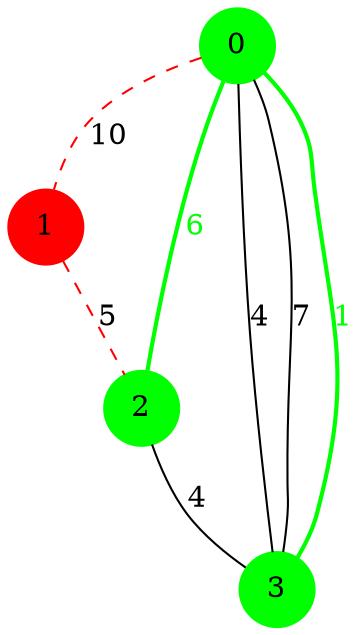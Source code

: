 graph G {
0 [status=on, style=filled, color=green, Country="United States", pos="50,50!", Longitude=50, label=0, shape=circle, Internal=1, Latitude=50, type=green, id=0];
1 [status=destroyed, style=filled, color=red, Country="United States", pos="50,100!", Longitude=50, label=1, shape=circle, Internal=1, Latitude=100, type=normal, id=1];
2 [status=on, style=filled, color=green, Country="United States", pos="100,100!", Longitude=100, label=2, shape=circle, Internal=1, Latitude=100, type=green, id=2];
3 [status=on, style=filled, color=green, Country="United States", pos="100,50!", Longitude=100, label=3, shape=circle, Internal=1, Latitude=50, type=green, id=3];
0 -- 1  [status=destroyed, style=dashed, capacity=10, color=red, LinkNote=c, labelfont=red, label=10, LinkLabel="NY-CH", key=0, type=normal];
0 -- 2  [style=bold, color=green, label=6, key=0, demand=6, fontcolor=green, type=green];
0 -- 3  [status=on, LinkLabel="SE-NY", capacity=4, key=0, color=black, type=normal, LinkNote=c, label=4];
0 -- 3  [status=on, LinkLabel="NY-SE", capacity=7, key=1, color=black, type=normal, LinkNote=c, label=7];
0 -- 3  [style=bold, color=green, label=1, key=2, demand=1, fontcolor=green, type=green];
1 -- 2  [status=destroyed, style=dashed, capacity=5, color=red, LinkNote=c, labelfont=red, label=5, LinkLabel="CH-DC", key=0, type=normal];
2 -- 3  [status=on, LinkLabel="DC-SE", capacity=4, key=0, color=black, type=normal, LinkNote=c, label=4];
}
